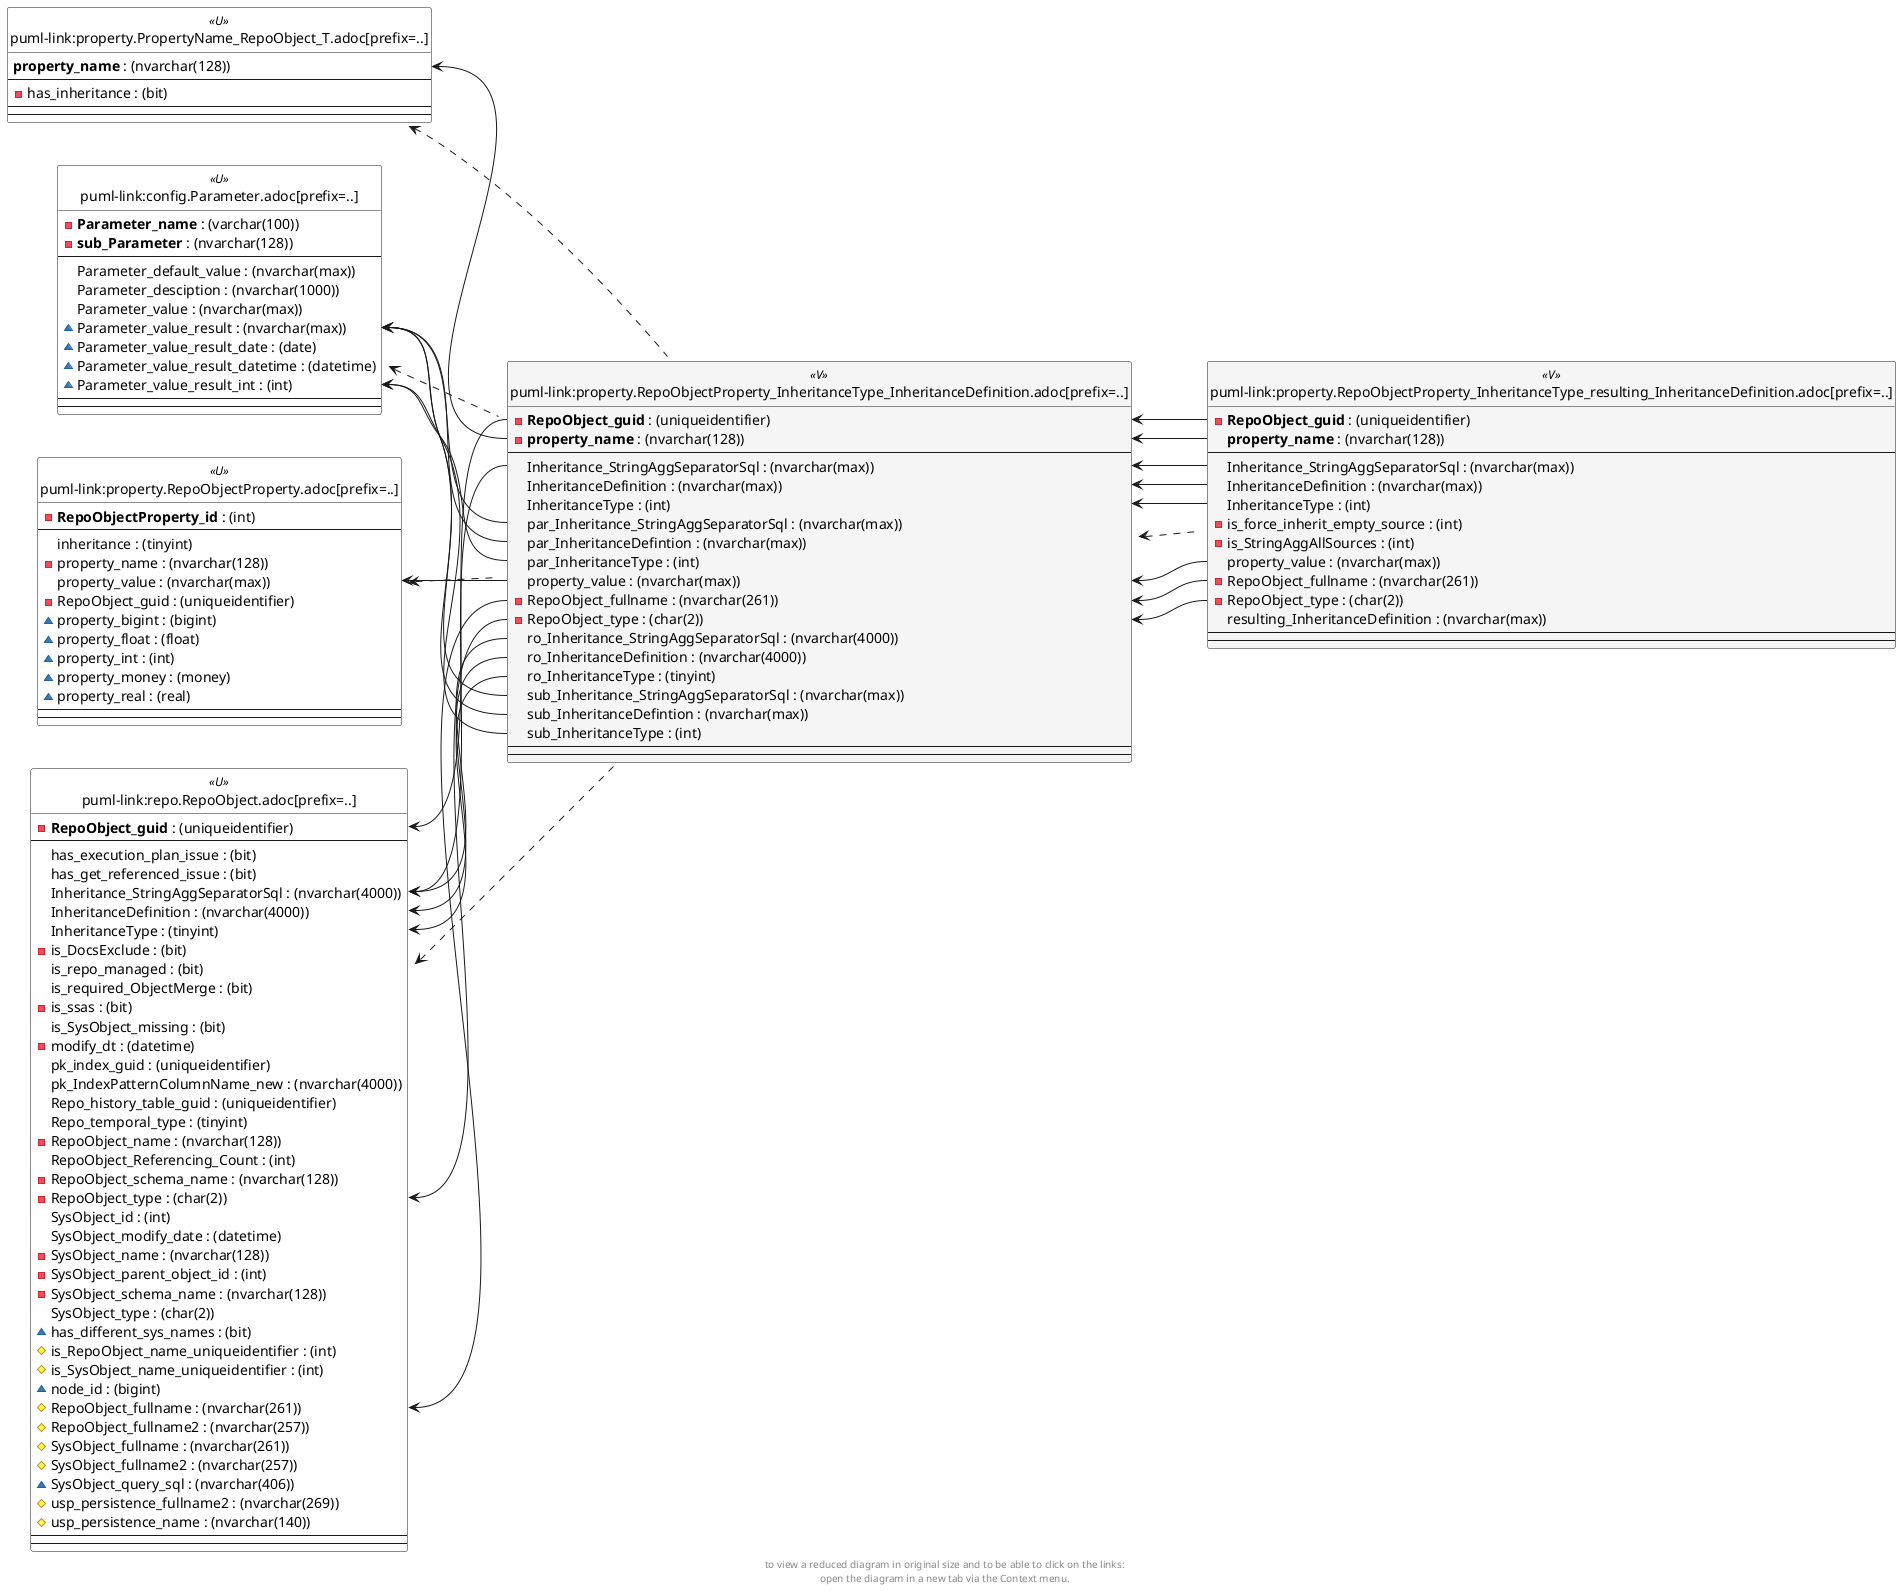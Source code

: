 @startuml
left to right direction
'top to bottom direction
hide circle
'avoide "." issues:
set namespaceSeparator none


skinparam class {
  BackgroundColor White
  BackgroundColor<<FN>> Yellow
  BackgroundColor<<FS>> Yellow
  BackgroundColor<<FT>> LightGray
  BackgroundColor<<IF>> Yellow
  BackgroundColor<<IS>> Yellow
  BackgroundColor<<P>> Aqua
  BackgroundColor<<PC>> Aqua
  BackgroundColor<<SN>> Yellow
  BackgroundColor<<SO>> SlateBlue
  BackgroundColor<<TF>> LightGray
  BackgroundColor<<TR>> Tomato
  BackgroundColor<<U>> White
  BackgroundColor<<V>> WhiteSmoke
  BackgroundColor<<X>> Aqua
}


entity "puml-link:config.Parameter.adoc[prefix=..]" as config.Parameter << U >> {
  - **Parameter_name** : (varchar(100))
  - **sub_Parameter** : (nvarchar(128))
  --
  Parameter_default_value : (nvarchar(max))
  Parameter_desciption : (nvarchar(1000))
  Parameter_value : (nvarchar(max))
  ~ Parameter_value_result : (nvarchar(max))
  ~ Parameter_value_result_date : (date)
  ~ Parameter_value_result_datetime : (datetime)
  ~ Parameter_value_result_int : (int)
  --
  --
}

entity "puml-link:property.PropertyName_RepoObject_T.adoc[prefix=..]" as property.PropertyName_RepoObject_T << U >> {
  **property_name** : (nvarchar(128))
  --
  - has_inheritance : (bit)
  --
  --
}

entity "puml-link:property.RepoObjectProperty.adoc[prefix=..]" as property.RepoObjectProperty << U >> {
  - **RepoObjectProperty_id** : (int)
  --
  inheritance : (tinyint)
  - property_name : (nvarchar(128))
  property_value : (nvarchar(max))
  - RepoObject_guid : (uniqueidentifier)
  ~ property_bigint : (bigint)
  ~ property_float : (float)
  ~ property_int : (int)
  ~ property_money : (money)
  ~ property_real : (real)
  --
  --
}

entity "puml-link:property.RepoObjectProperty_InheritanceType_InheritanceDefinition.adoc[prefix=..]" as property.RepoObjectProperty_InheritanceType_InheritanceDefinition << V >> {
  - **RepoObject_guid** : (uniqueidentifier)
  - **property_name** : (nvarchar(128))
  --
  Inheritance_StringAggSeparatorSql : (nvarchar(max))
  InheritanceDefinition : (nvarchar(max))
  InheritanceType : (int)
  par_Inheritance_StringAggSeparatorSql : (nvarchar(max))
  par_InheritanceDefintion : (nvarchar(max))
  par_InheritanceType : (int)
  property_value : (nvarchar(max))
  - RepoObject_fullname : (nvarchar(261))
  - RepoObject_type : (char(2))
  ro_Inheritance_StringAggSeparatorSql : (nvarchar(4000))
  ro_InheritanceDefinition : (nvarchar(4000))
  ro_InheritanceType : (tinyint)
  sub_Inheritance_StringAggSeparatorSql : (nvarchar(max))
  sub_InheritanceDefintion : (nvarchar(max))
  sub_InheritanceType : (int)
  --
  --
}

entity "puml-link:property.RepoObjectProperty_InheritanceType_resulting_InheritanceDefinition.adoc[prefix=..]" as property.RepoObjectProperty_InheritanceType_resulting_InheritanceDefinition << V >> {
  - **RepoObject_guid** : (uniqueidentifier)
  **property_name** : (nvarchar(128))
  --
  Inheritance_StringAggSeparatorSql : (nvarchar(max))
  InheritanceDefinition : (nvarchar(max))
  InheritanceType : (int)
  - is_force_inherit_empty_source : (int)
  - is_StringAggAllSources : (int)
  property_value : (nvarchar(max))
  - RepoObject_fullname : (nvarchar(261))
  - RepoObject_type : (char(2))
  resulting_InheritanceDefinition : (nvarchar(max))
  --
  --
}

entity "puml-link:repo.RepoObject.adoc[prefix=..]" as repo.RepoObject << U >> {
  - **RepoObject_guid** : (uniqueidentifier)
  --
  has_execution_plan_issue : (bit)
  has_get_referenced_issue : (bit)
  Inheritance_StringAggSeparatorSql : (nvarchar(4000))
  InheritanceDefinition : (nvarchar(4000))
  InheritanceType : (tinyint)
  - is_DocsExclude : (bit)
  is_repo_managed : (bit)
  is_required_ObjectMerge : (bit)
  - is_ssas : (bit)
  is_SysObject_missing : (bit)
  - modify_dt : (datetime)
  pk_index_guid : (uniqueidentifier)
  pk_IndexPatternColumnName_new : (nvarchar(4000))
  Repo_history_table_guid : (uniqueidentifier)
  Repo_temporal_type : (tinyint)
  - RepoObject_name : (nvarchar(128))
  RepoObject_Referencing_Count : (int)
  - RepoObject_schema_name : (nvarchar(128))
  - RepoObject_type : (char(2))
  SysObject_id : (int)
  SysObject_modify_date : (datetime)
  - SysObject_name : (nvarchar(128))
  - SysObject_parent_object_id : (int)
  - SysObject_schema_name : (nvarchar(128))
  SysObject_type : (char(2))
  ~ has_different_sys_names : (bit)
  # is_RepoObject_name_uniqueidentifier : (int)
  # is_SysObject_name_uniqueidentifier : (int)
  ~ node_id : (bigint)
  # RepoObject_fullname : (nvarchar(261))
  # RepoObject_fullname2 : (nvarchar(257))
  # SysObject_fullname : (nvarchar(261))
  # SysObject_fullname2 : (nvarchar(257))
  ~ SysObject_query_sql : (nvarchar(406))
  # usp_persistence_fullname2 : (nvarchar(269))
  # usp_persistence_name : (nvarchar(140))
  --
  --
}

config.Parameter <.. property.RepoObjectProperty_InheritanceType_InheritanceDefinition
property.PropertyName_RepoObject_T <.. property.RepoObjectProperty_InheritanceType_InheritanceDefinition
property.RepoObjectProperty <.. property.RepoObjectProperty_InheritanceType_InheritanceDefinition
property.RepoObjectProperty_InheritanceType_InheritanceDefinition <.. property.RepoObjectProperty_InheritanceType_resulting_InheritanceDefinition
repo.RepoObject <.. property.RepoObjectProperty_InheritanceType_InheritanceDefinition
config.Parameter::Parameter_value_result <-- property.RepoObjectProperty_InheritanceType_InheritanceDefinition::sub_InheritanceDefintion
config.Parameter::Parameter_value_result <-- property.RepoObjectProperty_InheritanceType_InheritanceDefinition::par_InheritanceDefintion
config.Parameter::Parameter_value_result <-- property.RepoObjectProperty_InheritanceType_InheritanceDefinition::sub_Inheritance_StringAggSeparatorSql
config.Parameter::Parameter_value_result <-- property.RepoObjectProperty_InheritanceType_InheritanceDefinition::par_Inheritance_StringAggSeparatorSql
config.Parameter::Parameter_value_result_int <-- property.RepoObjectProperty_InheritanceType_InheritanceDefinition::sub_InheritanceType
config.Parameter::Parameter_value_result_int <-- property.RepoObjectProperty_InheritanceType_InheritanceDefinition::par_InheritanceType
property.PropertyName_RepoObject_T::property_name <-- property.RepoObjectProperty_InheritanceType_InheritanceDefinition::property_name
property.RepoObjectProperty::property_value <-- property.RepoObjectProperty_InheritanceType_InheritanceDefinition::property_value
property.RepoObjectProperty_InheritanceType_InheritanceDefinition::Inheritance_StringAggSeparatorSql <-- property.RepoObjectProperty_InheritanceType_resulting_InheritanceDefinition::Inheritance_StringAggSeparatorSql
property.RepoObjectProperty_InheritanceType_InheritanceDefinition::InheritanceDefinition <-- property.RepoObjectProperty_InheritanceType_resulting_InheritanceDefinition::InheritanceDefinition
property.RepoObjectProperty_InheritanceType_InheritanceDefinition::InheritanceType <-- property.RepoObjectProperty_InheritanceType_resulting_InheritanceDefinition::InheritanceType
property.RepoObjectProperty_InheritanceType_InheritanceDefinition::property_name <-- property.RepoObjectProperty_InheritanceType_resulting_InheritanceDefinition::property_name
property.RepoObjectProperty_InheritanceType_InheritanceDefinition::property_value <-- property.RepoObjectProperty_InheritanceType_resulting_InheritanceDefinition::property_value
property.RepoObjectProperty_InheritanceType_InheritanceDefinition::RepoObject_fullname <-- property.RepoObjectProperty_InheritanceType_resulting_InheritanceDefinition::RepoObject_fullname
property.RepoObjectProperty_InheritanceType_InheritanceDefinition::RepoObject_guid <-- property.RepoObjectProperty_InheritanceType_resulting_InheritanceDefinition::RepoObject_guid
property.RepoObjectProperty_InheritanceType_InheritanceDefinition::RepoObject_type <-- property.RepoObjectProperty_InheritanceType_resulting_InheritanceDefinition::RepoObject_type
repo.RepoObject::Inheritance_StringAggSeparatorSql <-- property.RepoObjectProperty_InheritanceType_InheritanceDefinition::Inheritance_StringAggSeparatorSql
repo.RepoObject::Inheritance_StringAggSeparatorSql <-- property.RepoObjectProperty_InheritanceType_InheritanceDefinition::ro_Inheritance_StringAggSeparatorSql
repo.RepoObject::InheritanceDefinition <-- property.RepoObjectProperty_InheritanceType_InheritanceDefinition::ro_InheritanceDefinition
repo.RepoObject::InheritanceType <-- property.RepoObjectProperty_InheritanceType_InheritanceDefinition::ro_InheritanceType
repo.RepoObject::RepoObject_fullname <-- property.RepoObjectProperty_InheritanceType_InheritanceDefinition::RepoObject_fullname
repo.RepoObject::RepoObject_guid <-- property.RepoObjectProperty_InheritanceType_InheritanceDefinition::RepoObject_guid
repo.RepoObject::RepoObject_type <-- property.RepoObjectProperty_InheritanceType_InheritanceDefinition::RepoObject_type
footer
to view a reduced diagram in original size and to be able to click on the links:
open the diagram in a new tab via the Context menu.
end footer

@enduml

